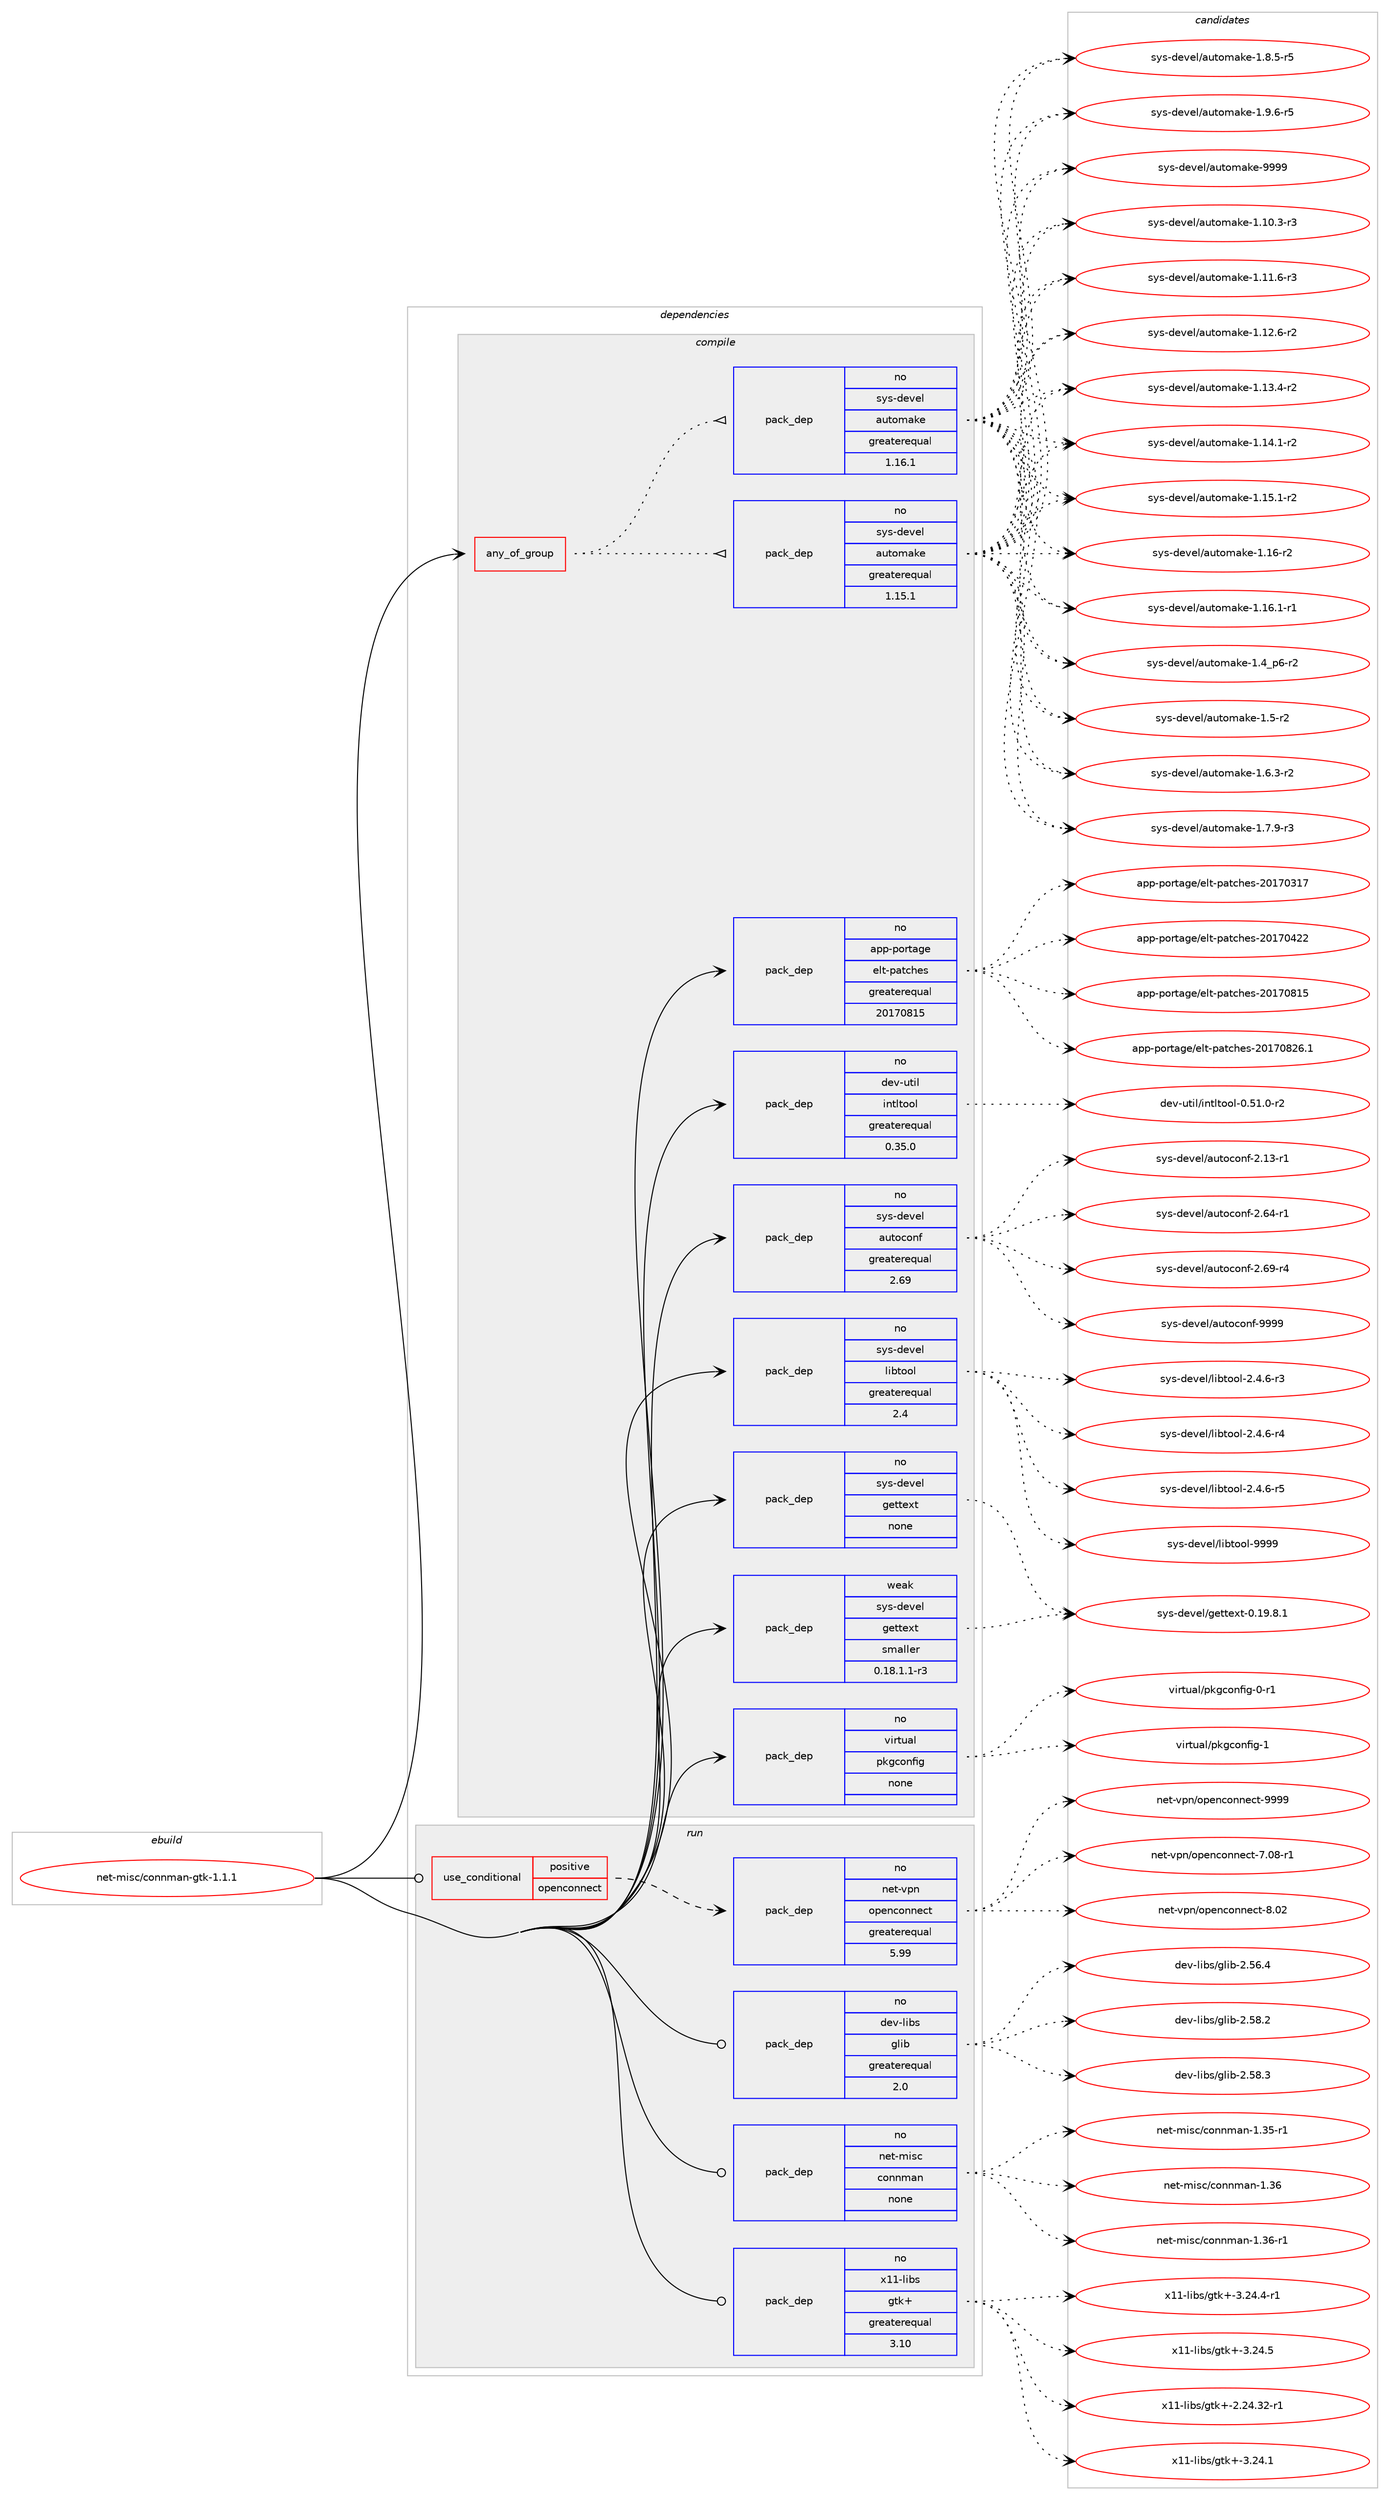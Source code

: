 digraph prolog {

# *************
# Graph options
# *************

newrank=true;
concentrate=true;
compound=true;
graph [rankdir=LR,fontname=Helvetica,fontsize=10,ranksep=1.5];#, ranksep=2.5, nodesep=0.2];
edge  [arrowhead=vee];
node  [fontname=Helvetica,fontsize=10];

# **********
# The ebuild
# **********

subgraph cluster_leftcol {
color=gray;
rank=same;
label=<<i>ebuild</i>>;
id [label="net-misc/connman-gtk-1.1.1", color=red, width=4, href="../net-misc/connman-gtk-1.1.1.svg"];
}

# ****************
# The dependencies
# ****************

subgraph cluster_midcol {
color=gray;
label=<<i>dependencies</i>>;
subgraph cluster_compile {
fillcolor="#eeeeee";
style=filled;
label=<<i>compile</i>>;
subgraph any26322 {
dependency1666527 [label=<<TABLE BORDER="0" CELLBORDER="1" CELLSPACING="0" CELLPADDING="4"><TR><TD CELLPADDING="10">any_of_group</TD></TR></TABLE>>, shape=none, color=red];subgraph pack1191408 {
dependency1666528 [label=<<TABLE BORDER="0" CELLBORDER="1" CELLSPACING="0" CELLPADDING="4" WIDTH="220"><TR><TD ROWSPAN="6" CELLPADDING="30">pack_dep</TD></TR><TR><TD WIDTH="110">no</TD></TR><TR><TD>sys-devel</TD></TR><TR><TD>automake</TD></TR><TR><TD>greaterequal</TD></TR><TR><TD>1.16.1</TD></TR></TABLE>>, shape=none, color=blue];
}
dependency1666527:e -> dependency1666528:w [weight=20,style="dotted",arrowhead="oinv"];
subgraph pack1191409 {
dependency1666529 [label=<<TABLE BORDER="0" CELLBORDER="1" CELLSPACING="0" CELLPADDING="4" WIDTH="220"><TR><TD ROWSPAN="6" CELLPADDING="30">pack_dep</TD></TR><TR><TD WIDTH="110">no</TD></TR><TR><TD>sys-devel</TD></TR><TR><TD>automake</TD></TR><TR><TD>greaterequal</TD></TR><TR><TD>1.15.1</TD></TR></TABLE>>, shape=none, color=blue];
}
dependency1666527:e -> dependency1666529:w [weight=20,style="dotted",arrowhead="oinv"];
}
id:e -> dependency1666527:w [weight=20,style="solid",arrowhead="vee"];
subgraph pack1191410 {
dependency1666530 [label=<<TABLE BORDER="0" CELLBORDER="1" CELLSPACING="0" CELLPADDING="4" WIDTH="220"><TR><TD ROWSPAN="6" CELLPADDING="30">pack_dep</TD></TR><TR><TD WIDTH="110">no</TD></TR><TR><TD>app-portage</TD></TR><TR><TD>elt-patches</TD></TR><TR><TD>greaterequal</TD></TR><TR><TD>20170815</TD></TR></TABLE>>, shape=none, color=blue];
}
id:e -> dependency1666530:w [weight=20,style="solid",arrowhead="vee"];
subgraph pack1191411 {
dependency1666531 [label=<<TABLE BORDER="0" CELLBORDER="1" CELLSPACING="0" CELLPADDING="4" WIDTH="220"><TR><TD ROWSPAN="6" CELLPADDING="30">pack_dep</TD></TR><TR><TD WIDTH="110">no</TD></TR><TR><TD>dev-util</TD></TR><TR><TD>intltool</TD></TR><TR><TD>greaterequal</TD></TR><TR><TD>0.35.0</TD></TR></TABLE>>, shape=none, color=blue];
}
id:e -> dependency1666531:w [weight=20,style="solid",arrowhead="vee"];
subgraph pack1191412 {
dependency1666532 [label=<<TABLE BORDER="0" CELLBORDER="1" CELLSPACING="0" CELLPADDING="4" WIDTH="220"><TR><TD ROWSPAN="6" CELLPADDING="30">pack_dep</TD></TR><TR><TD WIDTH="110">no</TD></TR><TR><TD>sys-devel</TD></TR><TR><TD>autoconf</TD></TR><TR><TD>greaterequal</TD></TR><TR><TD>2.69</TD></TR></TABLE>>, shape=none, color=blue];
}
id:e -> dependency1666532:w [weight=20,style="solid",arrowhead="vee"];
subgraph pack1191413 {
dependency1666533 [label=<<TABLE BORDER="0" CELLBORDER="1" CELLSPACING="0" CELLPADDING="4" WIDTH="220"><TR><TD ROWSPAN="6" CELLPADDING="30">pack_dep</TD></TR><TR><TD WIDTH="110">no</TD></TR><TR><TD>sys-devel</TD></TR><TR><TD>gettext</TD></TR><TR><TD>none</TD></TR><TR><TD></TD></TR></TABLE>>, shape=none, color=blue];
}
id:e -> dependency1666533:w [weight=20,style="solid",arrowhead="vee"];
subgraph pack1191414 {
dependency1666534 [label=<<TABLE BORDER="0" CELLBORDER="1" CELLSPACING="0" CELLPADDING="4" WIDTH="220"><TR><TD ROWSPAN="6" CELLPADDING="30">pack_dep</TD></TR><TR><TD WIDTH="110">no</TD></TR><TR><TD>sys-devel</TD></TR><TR><TD>libtool</TD></TR><TR><TD>greaterequal</TD></TR><TR><TD>2.4</TD></TR></TABLE>>, shape=none, color=blue];
}
id:e -> dependency1666534:w [weight=20,style="solid",arrowhead="vee"];
subgraph pack1191415 {
dependency1666535 [label=<<TABLE BORDER="0" CELLBORDER="1" CELLSPACING="0" CELLPADDING="4" WIDTH="220"><TR><TD ROWSPAN="6" CELLPADDING="30">pack_dep</TD></TR><TR><TD WIDTH="110">no</TD></TR><TR><TD>virtual</TD></TR><TR><TD>pkgconfig</TD></TR><TR><TD>none</TD></TR><TR><TD></TD></TR></TABLE>>, shape=none, color=blue];
}
id:e -> dependency1666535:w [weight=20,style="solid",arrowhead="vee"];
subgraph pack1191416 {
dependency1666536 [label=<<TABLE BORDER="0" CELLBORDER="1" CELLSPACING="0" CELLPADDING="4" WIDTH="220"><TR><TD ROWSPAN="6" CELLPADDING="30">pack_dep</TD></TR><TR><TD WIDTH="110">weak</TD></TR><TR><TD>sys-devel</TD></TR><TR><TD>gettext</TD></TR><TR><TD>smaller</TD></TR><TR><TD>0.18.1.1-r3</TD></TR></TABLE>>, shape=none, color=blue];
}
id:e -> dependency1666536:w [weight=20,style="solid",arrowhead="vee"];
}
subgraph cluster_compileandrun {
fillcolor="#eeeeee";
style=filled;
label=<<i>compile and run</i>>;
}
subgraph cluster_run {
fillcolor="#eeeeee";
style=filled;
label=<<i>run</i>>;
subgraph cond448009 {
dependency1666537 [label=<<TABLE BORDER="0" CELLBORDER="1" CELLSPACING="0" CELLPADDING="4"><TR><TD ROWSPAN="3" CELLPADDING="10">use_conditional</TD></TR><TR><TD>positive</TD></TR><TR><TD>openconnect</TD></TR></TABLE>>, shape=none, color=red];
subgraph pack1191417 {
dependency1666538 [label=<<TABLE BORDER="0" CELLBORDER="1" CELLSPACING="0" CELLPADDING="4" WIDTH="220"><TR><TD ROWSPAN="6" CELLPADDING="30">pack_dep</TD></TR><TR><TD WIDTH="110">no</TD></TR><TR><TD>net-vpn</TD></TR><TR><TD>openconnect</TD></TR><TR><TD>greaterequal</TD></TR><TR><TD>5.99</TD></TR></TABLE>>, shape=none, color=blue];
}
dependency1666537:e -> dependency1666538:w [weight=20,style="dashed",arrowhead="vee"];
}
id:e -> dependency1666537:w [weight=20,style="solid",arrowhead="odot"];
subgraph pack1191418 {
dependency1666539 [label=<<TABLE BORDER="0" CELLBORDER="1" CELLSPACING="0" CELLPADDING="4" WIDTH="220"><TR><TD ROWSPAN="6" CELLPADDING="30">pack_dep</TD></TR><TR><TD WIDTH="110">no</TD></TR><TR><TD>dev-libs</TD></TR><TR><TD>glib</TD></TR><TR><TD>greaterequal</TD></TR><TR><TD>2.0</TD></TR></TABLE>>, shape=none, color=blue];
}
id:e -> dependency1666539:w [weight=20,style="solid",arrowhead="odot"];
subgraph pack1191419 {
dependency1666540 [label=<<TABLE BORDER="0" CELLBORDER="1" CELLSPACING="0" CELLPADDING="4" WIDTH="220"><TR><TD ROWSPAN="6" CELLPADDING="30">pack_dep</TD></TR><TR><TD WIDTH="110">no</TD></TR><TR><TD>net-misc</TD></TR><TR><TD>connman</TD></TR><TR><TD>none</TD></TR><TR><TD></TD></TR></TABLE>>, shape=none, color=blue];
}
id:e -> dependency1666540:w [weight=20,style="solid",arrowhead="odot"];
subgraph pack1191420 {
dependency1666541 [label=<<TABLE BORDER="0" CELLBORDER="1" CELLSPACING="0" CELLPADDING="4" WIDTH="220"><TR><TD ROWSPAN="6" CELLPADDING="30">pack_dep</TD></TR><TR><TD WIDTH="110">no</TD></TR><TR><TD>x11-libs</TD></TR><TR><TD>gtk+</TD></TR><TR><TD>greaterequal</TD></TR><TR><TD>3.10</TD></TR></TABLE>>, shape=none, color=blue];
}
id:e -> dependency1666541:w [weight=20,style="solid",arrowhead="odot"];
}
}

# **************
# The candidates
# **************

subgraph cluster_choices {
rank=same;
color=gray;
label=<<i>candidates</i>>;

subgraph choice1191408 {
color=black;
nodesep=1;
choice11512111545100101118101108479711711611110997107101454946494846514511451 [label="sys-devel/automake-1.10.3-r3", color=red, width=4,href="../sys-devel/automake-1.10.3-r3.svg"];
choice11512111545100101118101108479711711611110997107101454946494946544511451 [label="sys-devel/automake-1.11.6-r3", color=red, width=4,href="../sys-devel/automake-1.11.6-r3.svg"];
choice11512111545100101118101108479711711611110997107101454946495046544511450 [label="sys-devel/automake-1.12.6-r2", color=red, width=4,href="../sys-devel/automake-1.12.6-r2.svg"];
choice11512111545100101118101108479711711611110997107101454946495146524511450 [label="sys-devel/automake-1.13.4-r2", color=red, width=4,href="../sys-devel/automake-1.13.4-r2.svg"];
choice11512111545100101118101108479711711611110997107101454946495246494511450 [label="sys-devel/automake-1.14.1-r2", color=red, width=4,href="../sys-devel/automake-1.14.1-r2.svg"];
choice11512111545100101118101108479711711611110997107101454946495346494511450 [label="sys-devel/automake-1.15.1-r2", color=red, width=4,href="../sys-devel/automake-1.15.1-r2.svg"];
choice1151211154510010111810110847971171161111099710710145494649544511450 [label="sys-devel/automake-1.16-r2", color=red, width=4,href="../sys-devel/automake-1.16-r2.svg"];
choice11512111545100101118101108479711711611110997107101454946495446494511449 [label="sys-devel/automake-1.16.1-r1", color=red, width=4,href="../sys-devel/automake-1.16.1-r1.svg"];
choice115121115451001011181011084797117116111109971071014549465295112544511450 [label="sys-devel/automake-1.4_p6-r2", color=red, width=4,href="../sys-devel/automake-1.4_p6-r2.svg"];
choice11512111545100101118101108479711711611110997107101454946534511450 [label="sys-devel/automake-1.5-r2", color=red, width=4,href="../sys-devel/automake-1.5-r2.svg"];
choice115121115451001011181011084797117116111109971071014549465446514511450 [label="sys-devel/automake-1.6.3-r2", color=red, width=4,href="../sys-devel/automake-1.6.3-r2.svg"];
choice115121115451001011181011084797117116111109971071014549465546574511451 [label="sys-devel/automake-1.7.9-r3", color=red, width=4,href="../sys-devel/automake-1.7.9-r3.svg"];
choice115121115451001011181011084797117116111109971071014549465646534511453 [label="sys-devel/automake-1.8.5-r5", color=red, width=4,href="../sys-devel/automake-1.8.5-r5.svg"];
choice115121115451001011181011084797117116111109971071014549465746544511453 [label="sys-devel/automake-1.9.6-r5", color=red, width=4,href="../sys-devel/automake-1.9.6-r5.svg"];
choice115121115451001011181011084797117116111109971071014557575757 [label="sys-devel/automake-9999", color=red, width=4,href="../sys-devel/automake-9999.svg"];
dependency1666528:e -> choice11512111545100101118101108479711711611110997107101454946494846514511451:w [style=dotted,weight="100"];
dependency1666528:e -> choice11512111545100101118101108479711711611110997107101454946494946544511451:w [style=dotted,weight="100"];
dependency1666528:e -> choice11512111545100101118101108479711711611110997107101454946495046544511450:w [style=dotted,weight="100"];
dependency1666528:e -> choice11512111545100101118101108479711711611110997107101454946495146524511450:w [style=dotted,weight="100"];
dependency1666528:e -> choice11512111545100101118101108479711711611110997107101454946495246494511450:w [style=dotted,weight="100"];
dependency1666528:e -> choice11512111545100101118101108479711711611110997107101454946495346494511450:w [style=dotted,weight="100"];
dependency1666528:e -> choice1151211154510010111810110847971171161111099710710145494649544511450:w [style=dotted,weight="100"];
dependency1666528:e -> choice11512111545100101118101108479711711611110997107101454946495446494511449:w [style=dotted,weight="100"];
dependency1666528:e -> choice115121115451001011181011084797117116111109971071014549465295112544511450:w [style=dotted,weight="100"];
dependency1666528:e -> choice11512111545100101118101108479711711611110997107101454946534511450:w [style=dotted,weight="100"];
dependency1666528:e -> choice115121115451001011181011084797117116111109971071014549465446514511450:w [style=dotted,weight="100"];
dependency1666528:e -> choice115121115451001011181011084797117116111109971071014549465546574511451:w [style=dotted,weight="100"];
dependency1666528:e -> choice115121115451001011181011084797117116111109971071014549465646534511453:w [style=dotted,weight="100"];
dependency1666528:e -> choice115121115451001011181011084797117116111109971071014549465746544511453:w [style=dotted,weight="100"];
dependency1666528:e -> choice115121115451001011181011084797117116111109971071014557575757:w [style=dotted,weight="100"];
}
subgraph choice1191409 {
color=black;
nodesep=1;
choice11512111545100101118101108479711711611110997107101454946494846514511451 [label="sys-devel/automake-1.10.3-r3", color=red, width=4,href="../sys-devel/automake-1.10.3-r3.svg"];
choice11512111545100101118101108479711711611110997107101454946494946544511451 [label="sys-devel/automake-1.11.6-r3", color=red, width=4,href="../sys-devel/automake-1.11.6-r3.svg"];
choice11512111545100101118101108479711711611110997107101454946495046544511450 [label="sys-devel/automake-1.12.6-r2", color=red, width=4,href="../sys-devel/automake-1.12.6-r2.svg"];
choice11512111545100101118101108479711711611110997107101454946495146524511450 [label="sys-devel/automake-1.13.4-r2", color=red, width=4,href="../sys-devel/automake-1.13.4-r2.svg"];
choice11512111545100101118101108479711711611110997107101454946495246494511450 [label="sys-devel/automake-1.14.1-r2", color=red, width=4,href="../sys-devel/automake-1.14.1-r2.svg"];
choice11512111545100101118101108479711711611110997107101454946495346494511450 [label="sys-devel/automake-1.15.1-r2", color=red, width=4,href="../sys-devel/automake-1.15.1-r2.svg"];
choice1151211154510010111810110847971171161111099710710145494649544511450 [label="sys-devel/automake-1.16-r2", color=red, width=4,href="../sys-devel/automake-1.16-r2.svg"];
choice11512111545100101118101108479711711611110997107101454946495446494511449 [label="sys-devel/automake-1.16.1-r1", color=red, width=4,href="../sys-devel/automake-1.16.1-r1.svg"];
choice115121115451001011181011084797117116111109971071014549465295112544511450 [label="sys-devel/automake-1.4_p6-r2", color=red, width=4,href="../sys-devel/automake-1.4_p6-r2.svg"];
choice11512111545100101118101108479711711611110997107101454946534511450 [label="sys-devel/automake-1.5-r2", color=red, width=4,href="../sys-devel/automake-1.5-r2.svg"];
choice115121115451001011181011084797117116111109971071014549465446514511450 [label="sys-devel/automake-1.6.3-r2", color=red, width=4,href="../sys-devel/automake-1.6.3-r2.svg"];
choice115121115451001011181011084797117116111109971071014549465546574511451 [label="sys-devel/automake-1.7.9-r3", color=red, width=4,href="../sys-devel/automake-1.7.9-r3.svg"];
choice115121115451001011181011084797117116111109971071014549465646534511453 [label="sys-devel/automake-1.8.5-r5", color=red, width=4,href="../sys-devel/automake-1.8.5-r5.svg"];
choice115121115451001011181011084797117116111109971071014549465746544511453 [label="sys-devel/automake-1.9.6-r5", color=red, width=4,href="../sys-devel/automake-1.9.6-r5.svg"];
choice115121115451001011181011084797117116111109971071014557575757 [label="sys-devel/automake-9999", color=red, width=4,href="../sys-devel/automake-9999.svg"];
dependency1666529:e -> choice11512111545100101118101108479711711611110997107101454946494846514511451:w [style=dotted,weight="100"];
dependency1666529:e -> choice11512111545100101118101108479711711611110997107101454946494946544511451:w [style=dotted,weight="100"];
dependency1666529:e -> choice11512111545100101118101108479711711611110997107101454946495046544511450:w [style=dotted,weight="100"];
dependency1666529:e -> choice11512111545100101118101108479711711611110997107101454946495146524511450:w [style=dotted,weight="100"];
dependency1666529:e -> choice11512111545100101118101108479711711611110997107101454946495246494511450:w [style=dotted,weight="100"];
dependency1666529:e -> choice11512111545100101118101108479711711611110997107101454946495346494511450:w [style=dotted,weight="100"];
dependency1666529:e -> choice1151211154510010111810110847971171161111099710710145494649544511450:w [style=dotted,weight="100"];
dependency1666529:e -> choice11512111545100101118101108479711711611110997107101454946495446494511449:w [style=dotted,weight="100"];
dependency1666529:e -> choice115121115451001011181011084797117116111109971071014549465295112544511450:w [style=dotted,weight="100"];
dependency1666529:e -> choice11512111545100101118101108479711711611110997107101454946534511450:w [style=dotted,weight="100"];
dependency1666529:e -> choice115121115451001011181011084797117116111109971071014549465446514511450:w [style=dotted,weight="100"];
dependency1666529:e -> choice115121115451001011181011084797117116111109971071014549465546574511451:w [style=dotted,weight="100"];
dependency1666529:e -> choice115121115451001011181011084797117116111109971071014549465646534511453:w [style=dotted,weight="100"];
dependency1666529:e -> choice115121115451001011181011084797117116111109971071014549465746544511453:w [style=dotted,weight="100"];
dependency1666529:e -> choice115121115451001011181011084797117116111109971071014557575757:w [style=dotted,weight="100"];
}
subgraph choice1191410 {
color=black;
nodesep=1;
choice97112112451121111141169710310147101108116451129711699104101115455048495548514955 [label="app-portage/elt-patches-20170317", color=red, width=4,href="../app-portage/elt-patches-20170317.svg"];
choice97112112451121111141169710310147101108116451129711699104101115455048495548525050 [label="app-portage/elt-patches-20170422", color=red, width=4,href="../app-portage/elt-patches-20170422.svg"];
choice97112112451121111141169710310147101108116451129711699104101115455048495548564953 [label="app-portage/elt-patches-20170815", color=red, width=4,href="../app-portage/elt-patches-20170815.svg"];
choice971121124511211111411697103101471011081164511297116991041011154550484955485650544649 [label="app-portage/elt-patches-20170826.1", color=red, width=4,href="../app-portage/elt-patches-20170826.1.svg"];
dependency1666530:e -> choice97112112451121111141169710310147101108116451129711699104101115455048495548514955:w [style=dotted,weight="100"];
dependency1666530:e -> choice97112112451121111141169710310147101108116451129711699104101115455048495548525050:w [style=dotted,weight="100"];
dependency1666530:e -> choice97112112451121111141169710310147101108116451129711699104101115455048495548564953:w [style=dotted,weight="100"];
dependency1666530:e -> choice971121124511211111411697103101471011081164511297116991041011154550484955485650544649:w [style=dotted,weight="100"];
}
subgraph choice1191411 {
color=black;
nodesep=1;
choice1001011184511711610510847105110116108116111111108454846534946484511450 [label="dev-util/intltool-0.51.0-r2", color=red, width=4,href="../dev-util/intltool-0.51.0-r2.svg"];
dependency1666531:e -> choice1001011184511711610510847105110116108116111111108454846534946484511450:w [style=dotted,weight="100"];
}
subgraph choice1191412 {
color=black;
nodesep=1;
choice1151211154510010111810110847971171161119911111010245504649514511449 [label="sys-devel/autoconf-2.13-r1", color=red, width=4,href="../sys-devel/autoconf-2.13-r1.svg"];
choice1151211154510010111810110847971171161119911111010245504654524511449 [label="sys-devel/autoconf-2.64-r1", color=red, width=4,href="../sys-devel/autoconf-2.64-r1.svg"];
choice1151211154510010111810110847971171161119911111010245504654574511452 [label="sys-devel/autoconf-2.69-r4", color=red, width=4,href="../sys-devel/autoconf-2.69-r4.svg"];
choice115121115451001011181011084797117116111991111101024557575757 [label="sys-devel/autoconf-9999", color=red, width=4,href="../sys-devel/autoconf-9999.svg"];
dependency1666532:e -> choice1151211154510010111810110847971171161119911111010245504649514511449:w [style=dotted,weight="100"];
dependency1666532:e -> choice1151211154510010111810110847971171161119911111010245504654524511449:w [style=dotted,weight="100"];
dependency1666532:e -> choice1151211154510010111810110847971171161119911111010245504654574511452:w [style=dotted,weight="100"];
dependency1666532:e -> choice115121115451001011181011084797117116111991111101024557575757:w [style=dotted,weight="100"];
}
subgraph choice1191413 {
color=black;
nodesep=1;
choice1151211154510010111810110847103101116116101120116454846495746564649 [label="sys-devel/gettext-0.19.8.1", color=red, width=4,href="../sys-devel/gettext-0.19.8.1.svg"];
dependency1666533:e -> choice1151211154510010111810110847103101116116101120116454846495746564649:w [style=dotted,weight="100"];
}
subgraph choice1191414 {
color=black;
nodesep=1;
choice1151211154510010111810110847108105981161111111084550465246544511451 [label="sys-devel/libtool-2.4.6-r3", color=red, width=4,href="../sys-devel/libtool-2.4.6-r3.svg"];
choice1151211154510010111810110847108105981161111111084550465246544511452 [label="sys-devel/libtool-2.4.6-r4", color=red, width=4,href="../sys-devel/libtool-2.4.6-r4.svg"];
choice1151211154510010111810110847108105981161111111084550465246544511453 [label="sys-devel/libtool-2.4.6-r5", color=red, width=4,href="../sys-devel/libtool-2.4.6-r5.svg"];
choice1151211154510010111810110847108105981161111111084557575757 [label="sys-devel/libtool-9999", color=red, width=4,href="../sys-devel/libtool-9999.svg"];
dependency1666534:e -> choice1151211154510010111810110847108105981161111111084550465246544511451:w [style=dotted,weight="100"];
dependency1666534:e -> choice1151211154510010111810110847108105981161111111084550465246544511452:w [style=dotted,weight="100"];
dependency1666534:e -> choice1151211154510010111810110847108105981161111111084550465246544511453:w [style=dotted,weight="100"];
dependency1666534:e -> choice1151211154510010111810110847108105981161111111084557575757:w [style=dotted,weight="100"];
}
subgraph choice1191415 {
color=black;
nodesep=1;
choice11810511411611797108471121071039911111010210510345484511449 [label="virtual/pkgconfig-0-r1", color=red, width=4,href="../virtual/pkgconfig-0-r1.svg"];
choice1181051141161179710847112107103991111101021051034549 [label="virtual/pkgconfig-1", color=red, width=4,href="../virtual/pkgconfig-1.svg"];
dependency1666535:e -> choice11810511411611797108471121071039911111010210510345484511449:w [style=dotted,weight="100"];
dependency1666535:e -> choice1181051141161179710847112107103991111101021051034549:w [style=dotted,weight="100"];
}
subgraph choice1191416 {
color=black;
nodesep=1;
choice1151211154510010111810110847103101116116101120116454846495746564649 [label="sys-devel/gettext-0.19.8.1", color=red, width=4,href="../sys-devel/gettext-0.19.8.1.svg"];
dependency1666536:e -> choice1151211154510010111810110847103101116116101120116454846495746564649:w [style=dotted,weight="100"];
}
subgraph choice1191417 {
color=black;
nodesep=1;
choice1101011164511811211047111112101110991111101101019911645554648564511449 [label="net-vpn/openconnect-7.08-r1", color=red, width=4,href="../net-vpn/openconnect-7.08-r1.svg"];
choice110101116451181121104711111210111099111110110101991164556464850 [label="net-vpn/openconnect-8.02", color=red, width=4,href="../net-vpn/openconnect-8.02.svg"];
choice110101116451181121104711111210111099111110110101991164557575757 [label="net-vpn/openconnect-9999", color=red, width=4,href="../net-vpn/openconnect-9999.svg"];
dependency1666538:e -> choice1101011164511811211047111112101110991111101101019911645554648564511449:w [style=dotted,weight="100"];
dependency1666538:e -> choice110101116451181121104711111210111099111110110101991164556464850:w [style=dotted,weight="100"];
dependency1666538:e -> choice110101116451181121104711111210111099111110110101991164557575757:w [style=dotted,weight="100"];
}
subgraph choice1191418 {
color=black;
nodesep=1;
choice1001011184510810598115471031081059845504653544652 [label="dev-libs/glib-2.56.4", color=red, width=4,href="../dev-libs/glib-2.56.4.svg"];
choice1001011184510810598115471031081059845504653564650 [label="dev-libs/glib-2.58.2", color=red, width=4,href="../dev-libs/glib-2.58.2.svg"];
choice1001011184510810598115471031081059845504653564651 [label="dev-libs/glib-2.58.3", color=red, width=4,href="../dev-libs/glib-2.58.3.svg"];
dependency1666539:e -> choice1001011184510810598115471031081059845504653544652:w [style=dotted,weight="100"];
dependency1666539:e -> choice1001011184510810598115471031081059845504653564650:w [style=dotted,weight="100"];
dependency1666539:e -> choice1001011184510810598115471031081059845504653564651:w [style=dotted,weight="100"];
}
subgraph choice1191419 {
color=black;
nodesep=1;
choice110101116451091051159947991111101101099711045494651534511449 [label="net-misc/connman-1.35-r1", color=red, width=4,href="../net-misc/connman-1.35-r1.svg"];
choice11010111645109105115994799111110110109971104549465154 [label="net-misc/connman-1.36", color=red, width=4,href="../net-misc/connman-1.36.svg"];
choice110101116451091051159947991111101101099711045494651544511449 [label="net-misc/connman-1.36-r1", color=red, width=4,href="../net-misc/connman-1.36-r1.svg"];
dependency1666540:e -> choice110101116451091051159947991111101101099711045494651534511449:w [style=dotted,weight="100"];
dependency1666540:e -> choice11010111645109105115994799111110110109971104549465154:w [style=dotted,weight="100"];
dependency1666540:e -> choice110101116451091051159947991111101101099711045494651544511449:w [style=dotted,weight="100"];
}
subgraph choice1191420 {
color=black;
nodesep=1;
choice12049494510810598115471031161074345504650524651504511449 [label="x11-libs/gtk+-2.24.32-r1", color=red, width=4,href="../x11-libs/gtk+-2.24.32-r1.svg"];
choice12049494510810598115471031161074345514650524649 [label="x11-libs/gtk+-3.24.1", color=red, width=4,href="../x11-libs/gtk+-3.24.1.svg"];
choice120494945108105981154710311610743455146505246524511449 [label="x11-libs/gtk+-3.24.4-r1", color=red, width=4,href="../x11-libs/gtk+-3.24.4-r1.svg"];
choice12049494510810598115471031161074345514650524653 [label="x11-libs/gtk+-3.24.5", color=red, width=4,href="../x11-libs/gtk+-3.24.5.svg"];
dependency1666541:e -> choice12049494510810598115471031161074345504650524651504511449:w [style=dotted,weight="100"];
dependency1666541:e -> choice12049494510810598115471031161074345514650524649:w [style=dotted,weight="100"];
dependency1666541:e -> choice120494945108105981154710311610743455146505246524511449:w [style=dotted,weight="100"];
dependency1666541:e -> choice12049494510810598115471031161074345514650524653:w [style=dotted,weight="100"];
}
}

}
